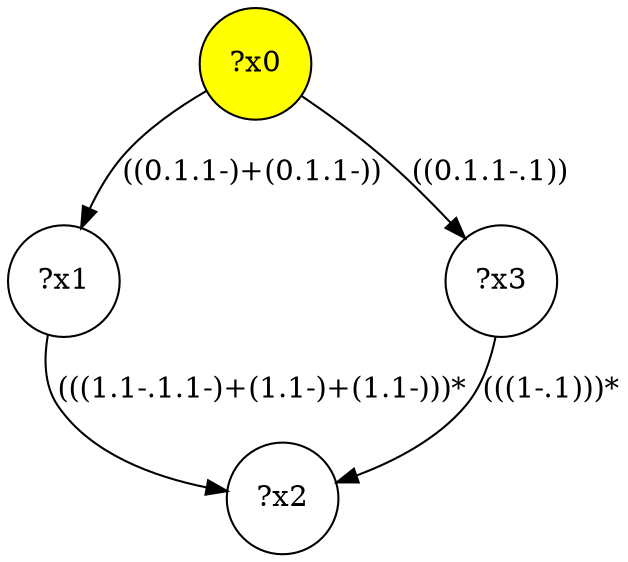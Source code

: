 digraph g {
	x0 [fillcolor="yellow", style="filled," shape=circle, label="?x0"];
	x1 [shape=circle, label="?x1"];
	x0 -> x1 [label="((0.1.1-)+(0.1.1-))"];
	x2 [shape=circle, label="?x2"];
	x1 -> x2 [label="(((1.1-.1.1-)+(1.1-)+(1.1-)))*"];
	x3 [shape=circle, label="?x3"];
	x0 -> x3 [label="((0.1.1-.1))"];
	x3 -> x2 [label="(((1-.1)))*"];
}
